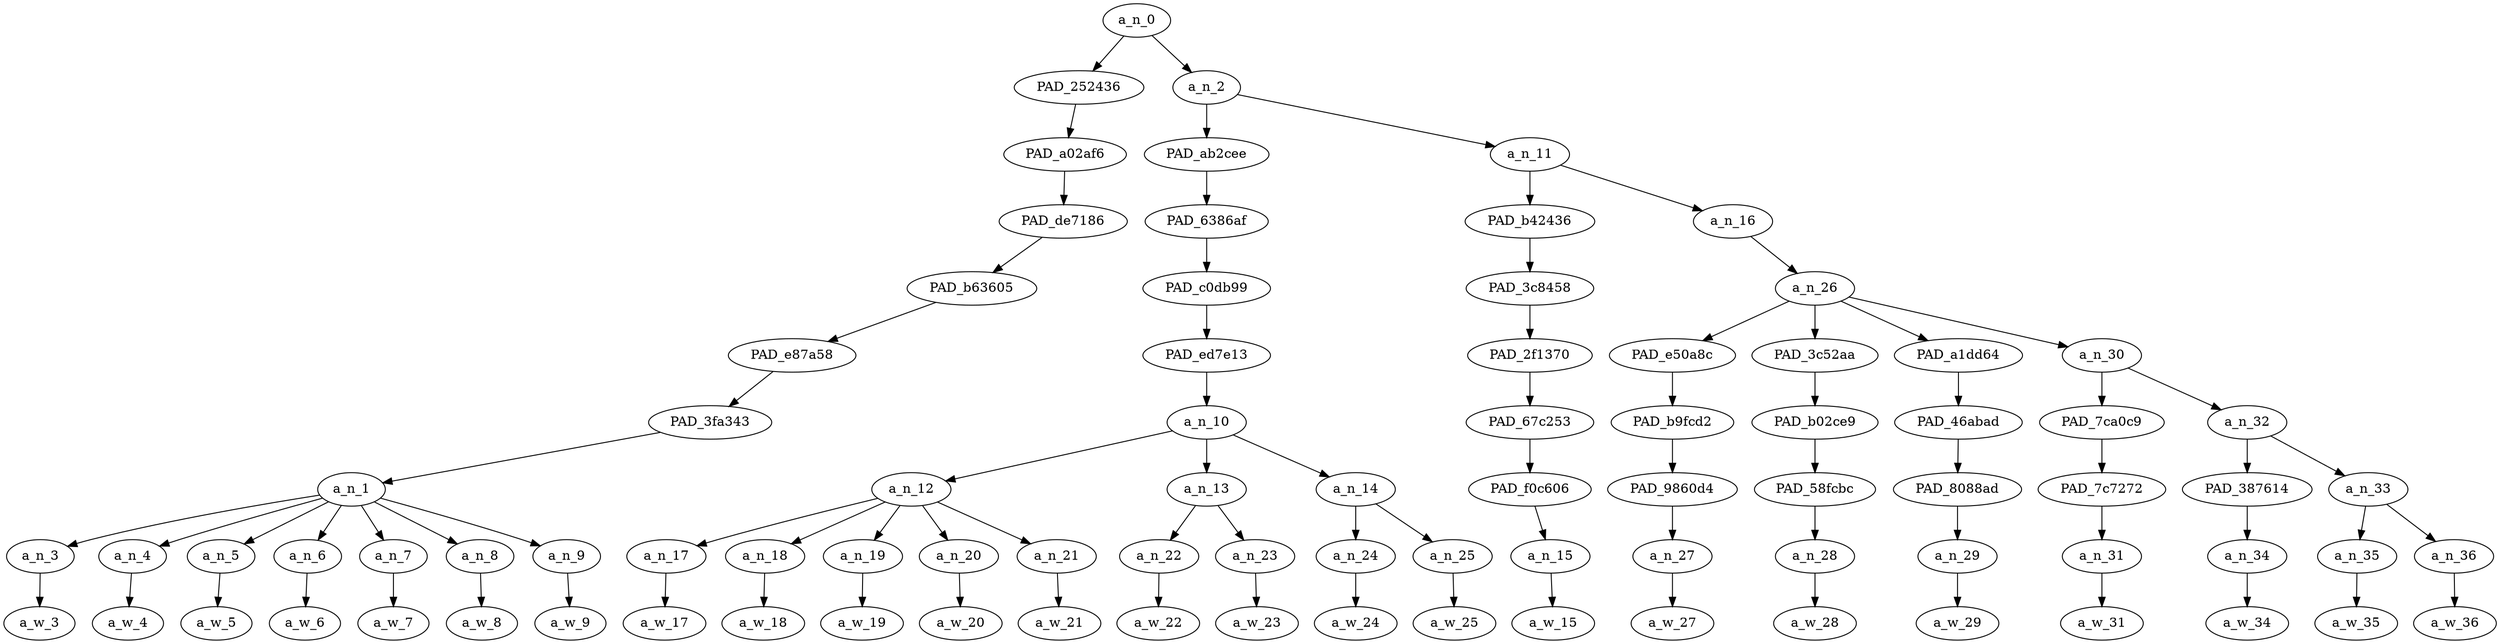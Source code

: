 strict digraph "" {
	a_n_0	[div_dir=1,
		index=0,
		level=9,
		pos="8.84765625,9!",
		text_span="[0, 1, 2, 3, 4, 5, 6, 7, 8, 9, 10, 11, 12, 13, 14, 15, 16, 17, 18, 19, 20, 21, 22, 23]",
		value=1.00000001];
	PAD_252436	[div_dir=1,
		index=0,
		level=8,
		pos="3.0,8!",
		text_span="[0, 1, 2, 3, 4, 5, 6]",
		value=0.47712681];
	a_n_0 -> PAD_252436;
	a_n_2	[div_dir=1,
		index=1,
		level=8,
		pos="14.6953125,8!",
		text_span="[7, 8, 9, 10, 11, 12, 13, 14, 15, 16, 17, 18, 19, 20, 21, 22, 23]",
		value=0.52276875];
	a_n_0 -> a_n_2;
	PAD_a02af6	[div_dir=1,
		index=0,
		level=7,
		pos="3.0,7!",
		text_span="[0, 1, 2, 3, 4, 5, 6]",
		value=0.47712681];
	PAD_252436 -> PAD_a02af6;
	PAD_de7186	[div_dir=1,
		index=0,
		level=6,
		pos="3.0,6!",
		text_span="[0, 1, 2, 3, 4, 5, 6]",
		value=0.47712681];
	PAD_a02af6 -> PAD_de7186;
	PAD_b63605	[div_dir=1,
		index=0,
		level=5,
		pos="3.0,5!",
		text_span="[0, 1, 2, 3, 4, 5, 6]",
		value=0.47712681];
	PAD_de7186 -> PAD_b63605;
	PAD_e87a58	[div_dir=1,
		index=0,
		level=4,
		pos="3.0,4!",
		text_span="[0, 1, 2, 3, 4, 5, 6]",
		value=0.47712681];
	PAD_b63605 -> PAD_e87a58;
	PAD_3fa343	[div_dir=1,
		index=0,
		level=3,
		pos="3.0,3!",
		text_span="[0, 1, 2, 3, 4, 5, 6]",
		value=0.47712681];
	PAD_e87a58 -> PAD_3fa343;
	a_n_1	[div_dir=1,
		index=0,
		level=2,
		pos="3.0,2!",
		text_span="[0, 1, 2, 3, 4, 5, 6]",
		value=0.47712681];
	PAD_3fa343 -> a_n_1;
	a_n_3	[div_dir=-1,
		index=0,
		level=1,
		pos="0.0,1!",
		text_span="[0]",
		value=0.09767268];
	a_n_1 -> a_n_3;
	a_n_4	[div_dir=1,
		index=1,
		level=1,
		pos="1.0,1!",
		text_span="[1]",
		value=0.07851683];
	a_n_1 -> a_n_4;
	a_n_5	[div_dir=1,
		index=2,
		level=1,
		pos="2.0,1!",
		text_span="[2]",
		value=0.08213581];
	a_n_1 -> a_n_5;
	a_n_6	[div_dir=1,
		index=3,
		level=1,
		pos="3.0,1!",
		text_span="[3]",
		value=0.07078939];
	a_n_1 -> a_n_6;
	a_n_7	[div_dir=-1,
		index=4,
		level=1,
		pos="4.0,1!",
		text_span="[4]",
		value=0.05764507];
	a_n_1 -> a_n_7;
	a_n_8	[div_dir=1,
		index=5,
		level=1,
		pos="5.0,1!",
		text_span="[5]",
		value=0.04736339];
	a_n_1 -> a_n_8;
	a_n_9	[div_dir=1,
		index=6,
		level=1,
		pos="6.0,1!",
		text_span="[6]",
		value=0.04280062];
	a_n_1 -> a_n_9;
	a_w_3	[div_dir=0,
		index=0,
		level=0,
		pos="0,0!",
		text_span="[0]",
		value="<user>"];
	a_n_3 -> a_w_3;
	a_w_4	[div_dir=0,
		index=1,
		level=0,
		pos="1,0!",
		text_span="[1]",
		value="<user>1"];
	a_n_4 -> a_w_4;
	a_w_5	[div_dir=0,
		index=2,
		level=0,
		pos="2,0!",
		text_span="[2]",
		value="<user>2"];
	a_n_5 -> a_w_5;
	a_w_6	[div_dir=0,
		index=3,
		level=0,
		pos="3,0!",
		text_span="[3]",
		value="<user>3"];
	a_n_6 -> a_w_6;
	a_w_7	[div_dir=0,
		index=4,
		level=0,
		pos="4,0!",
		text_span="[4]",
		value="<user>4"];
	a_n_7 -> a_w_7;
	a_w_8	[div_dir=0,
		index=5,
		level=0,
		pos="5,0!",
		text_span="[5]",
		value="<user>5"];
	a_n_8 -> a_w_8;
	a_w_9	[div_dir=0,
		index=6,
		level=0,
		pos="6,0!",
		text_span="[6]",
		value=yeah];
	a_n_9 -> a_w_9;
	PAD_ab2cee	[div_dir=-1,
		index=1,
		level=7,
		pos="12.0,7!",
		text_span="[7, 8, 9, 10, 11, 12, 13, 14, 15]",
		value=0.34029270];
	a_n_2 -> PAD_ab2cee;
	a_n_11	[div_dir=1,
		index=2,
		level=7,
		pos="17.390625,7!",
		text_span="[16, 17, 18, 19, 20, 21, 22, 23]",
		value=0.18242677];
	a_n_2 -> a_n_11;
	PAD_6386af	[div_dir=-1,
		index=1,
		level=6,
		pos="12.0,6!",
		text_span="[7, 8, 9, 10, 11, 12, 13, 14, 15]",
		value=0.34029270];
	PAD_ab2cee -> PAD_6386af;
	PAD_c0db99	[div_dir=-1,
		index=1,
		level=5,
		pos="12.0,5!",
		text_span="[7, 8, 9, 10, 11, 12, 13, 14, 15]",
		value=0.34029270];
	PAD_6386af -> PAD_c0db99;
	PAD_ed7e13	[div_dir=-1,
		index=1,
		level=4,
		pos="12.0,4!",
		text_span="[7, 8, 9, 10, 11, 12, 13, 14, 15]",
		value=0.34029270];
	PAD_c0db99 -> PAD_ed7e13;
	a_n_10	[div_dir=-1,
		index=1,
		level=3,
		pos="12.0,3!",
		text_span="[7, 8, 9, 10, 11, 12, 13, 14, 15]",
		value=0.34029270];
	PAD_ed7e13 -> a_n_10;
	a_n_12	[div_dir=1,
		index=1,
		level=2,
		pos="9.0,2!",
		text_span="[7, 8, 9, 10, 11]",
		value=0.23578644];
	a_n_10 -> a_n_12;
	a_n_13	[div_dir=1,
		index=2,
		level=2,
		pos="12.5,2!",
		text_span="[12, 13]",
		value=0.04555636];
	a_n_10 -> a_n_13;
	a_n_14	[div_dir=-1,
		index=3,
		level=2,
		pos="14.5,2!",
		text_span="[14, 15]",
		value=0.05893834];
	a_n_10 -> a_n_14;
	a_n_17	[div_dir=1,
		index=7,
		level=1,
		pos="7.0,1!",
		text_span="[7]",
		value=0.02001136];
	a_n_12 -> a_n_17;
	a_n_18	[div_dir=-1,
		index=8,
		level=1,
		pos="8.0,1!",
		text_span="[8]",
		value=0.02357803];
	a_n_12 -> a_n_18;
	a_n_19	[div_dir=-1,
		index=9,
		level=1,
		pos="9.0,1!",
		text_span="[9]",
		value=0.10171701];
	a_n_12 -> a_n_19;
	a_n_20	[div_dir=1,
		index=10,
		level=1,
		pos="10.0,1!",
		text_span="[10]",
		value=0.06693896];
	a_n_12 -> a_n_20;
	a_n_21	[div_dir=1,
		index=11,
		level=1,
		pos="11.0,1!",
		text_span="[11]",
		value=0.02350681];
	a_n_12 -> a_n_21;
	a_w_17	[div_dir=0,
		index=7,
		level=0,
		pos="7,0!",
		text_span="[7]",
		value=just];
	a_n_17 -> a_w_17;
	a_w_18	[div_dir=0,
		index=8,
		level=0,
		pos="8,0!",
		text_span="[8]",
		value=the];
	a_n_18 -> a_w_18;
	a_w_19	[div_dir=0,
		index=9,
		level=0,
		pos="9,0!",
		text_span="[9]",
		value=backwoods];
	a_n_19 -> a_w_19;
	a_w_20	[div_dir=0,
		index=10,
		level=0,
		pos="10,0!",
		text_span="[10]",
		value=redneck];
	a_n_20 -> a_w_20;
	a_w_21	[div_dir=0,
		index=11,
		level=0,
		pos="11,0!",
		text_span="[11]",
		value=portion];
	a_n_21 -> a_w_21;
	a_n_22	[div_dir=1,
		index=12,
		level=1,
		pos="12.0,1!",
		text_span="[12]",
		value=0.01733965];
	a_n_13 -> a_n_22;
	a_n_23	[div_dir=-1,
		index=13,
		level=1,
		pos="13.0,1!",
		text_span="[13]",
		value=0.02815665];
	a_n_13 -> a_n_23;
	a_w_22	[div_dir=0,
		index=12,
		level=0,
		pos="12,0!",
		text_span="[12]",
		value=of];
	a_n_22 -> a_w_22;
	a_w_23	[div_dir=0,
		index=13,
		level=0,
		pos="13,0!",
		text_span="[13]",
		value=society];
	a_n_23 -> a_w_23;
	a_n_24	[div_dir=1,
		index=14,
		level=1,
		pos="14.0,1!",
		text_span="[14]",
		value=0.01839552];
	a_n_14 -> a_n_24;
	a_n_25	[div_dir=-1,
		index=15,
		level=1,
		pos="15.0,1!",
		text_span="[15]",
		value=0.04038810];
	a_n_14 -> a_n_25;
	a_w_24	[div_dir=0,
		index=14,
		level=0,
		pos="14,0!",
		text_span="[14]",
		value=in];
	a_n_24 -> a_w_24;
	a_w_25	[div_dir=0,
		index=15,
		level=0,
		pos="15,0!",
		text_span="[15]",
		value=oklahoma];
	a_n_25 -> a_w_25;
	PAD_b42436	[div_dir=1,
		index=2,
		level=6,
		pos="16.0,6!",
		text_span="[16]",
		value=0.01643001];
	a_n_11 -> PAD_b42436;
	a_n_16	[div_dir=1,
		index=3,
		level=6,
		pos="18.78125,6!",
		text_span="[17, 18, 19, 20, 21, 22, 23]",
		value=0.16590783];
	a_n_11 -> a_n_16;
	PAD_3c8458	[div_dir=1,
		index=2,
		level=5,
		pos="16.0,5!",
		text_span="[16]",
		value=0.01643001];
	PAD_b42436 -> PAD_3c8458;
	PAD_2f1370	[div_dir=1,
		index=2,
		level=4,
		pos="16.0,4!",
		text_span="[16]",
		value=0.01643001];
	PAD_3c8458 -> PAD_2f1370;
	PAD_67c253	[div_dir=1,
		index=2,
		level=3,
		pos="16.0,3!",
		text_span="[16]",
		value=0.01643001];
	PAD_2f1370 -> PAD_67c253;
	PAD_f0c606	[div_dir=1,
		index=4,
		level=2,
		pos="16.0,2!",
		text_span="[16]",
		value=0.01643001];
	PAD_67c253 -> PAD_f0c606;
	a_n_15	[div_dir=1,
		index=16,
		level=1,
		pos="16.0,1!",
		text_span="[16]",
		value=0.01643001];
	PAD_f0c606 -> a_n_15;
	a_w_15	[div_dir=0,
		index=16,
		level=0,
		pos="16,0!",
		text_span="[16]",
		value=that];
	a_n_15 -> a_w_15;
	a_n_26	[div_dir=1,
		index=3,
		level=5,
		pos="18.78125,5!",
		text_span="[17, 18, 19, 20, 21, 22, 23]",
		value=0.16583079];
	a_n_16 -> a_n_26;
	PAD_e50a8c	[div_dir=1,
		index=3,
		level=4,
		pos="17.0,4!",
		text_span="[17]",
		value=0.01475209];
	a_n_26 -> PAD_e50a8c;
	PAD_3c52aa	[div_dir=1,
		index=4,
		level=4,
		pos="18.0,4!",
		text_span="[18]",
		value=0.01375756];
	a_n_26 -> PAD_3c52aa;
	PAD_a1dd64	[div_dir=1,
		index=5,
		level=4,
		pos="19.0,4!",
		text_span="[19]",
		value=0.01416875];
	a_n_26 -> PAD_a1dd64;
	a_n_30	[div_dir=1,
		index=6,
		level=4,
		pos="21.125,4!",
		text_span="[20, 21, 22, 23]",
		value=0.12307535];
	a_n_26 -> a_n_30;
	PAD_b9fcd2	[div_dir=1,
		index=3,
		level=3,
		pos="17.0,3!",
		text_span="[17]",
		value=0.01475209];
	PAD_e50a8c -> PAD_b9fcd2;
	PAD_9860d4	[div_dir=1,
		index=5,
		level=2,
		pos="17.0,2!",
		text_span="[17]",
		value=0.01475209];
	PAD_b9fcd2 -> PAD_9860d4;
	a_n_27	[div_dir=1,
		index=17,
		level=1,
		pos="17.0,1!",
		text_span="[17]",
		value=0.01475209];
	PAD_9860d4 -> a_n_27;
	a_w_27	[div_dir=0,
		index=17,
		level=0,
		pos="17,0!",
		text_span="[17]",
		value=does];
	a_n_27 -> a_w_27;
	PAD_b02ce9	[div_dir=1,
		index=4,
		level=3,
		pos="18.0,3!",
		text_span="[18]",
		value=0.01375756];
	PAD_3c52aa -> PAD_b02ce9;
	PAD_58fcbc	[div_dir=1,
		index=6,
		level=2,
		pos="18.0,2!",
		text_span="[18]",
		value=0.01375756];
	PAD_b02ce9 -> PAD_58fcbc;
	a_n_28	[div_dir=1,
		index=18,
		level=1,
		pos="18.0,1!",
		text_span="[18]",
		value=0.01375756];
	PAD_58fcbc -> a_n_28;
	a_w_28	[div_dir=0,
		index=18,
		level=0,
		pos="18,0!",
		text_span="[18]",
		value=not];
	a_n_28 -> a_w_28;
	PAD_46abad	[div_dir=1,
		index=5,
		level=3,
		pos="19.0,3!",
		text_span="[19]",
		value=0.01416875];
	PAD_a1dd64 -> PAD_46abad;
	PAD_8088ad	[div_dir=1,
		index=7,
		level=2,
		pos="19.0,2!",
		text_span="[19]",
		value=0.01416875];
	PAD_46abad -> PAD_8088ad;
	a_n_29	[div_dir=1,
		index=19,
		level=1,
		pos="19.0,1!",
		text_span="[19]",
		value=0.01416875];
	PAD_8088ad -> a_n_29;
	a_w_29	[div_dir=0,
		index=19,
		level=0,
		pos="19,0!",
		text_span="[19]",
		value=even];
	a_n_29 -> a_w_29;
	PAD_7ca0c9	[div_dir=1,
		index=6,
		level=3,
		pos="20.0,3!",
		text_span="[20]",
		value=0.01943974];
	a_n_30 -> PAD_7ca0c9;
	a_n_32	[div_dir=1,
		index=7,
		level=3,
		pos="22.25,3!",
		text_span="[21, 22, 23]",
		value=0.10361629];
	a_n_30 -> a_n_32;
	PAD_7c7272	[div_dir=1,
		index=8,
		level=2,
		pos="20.0,2!",
		text_span="[20]",
		value=0.01943974];
	PAD_7ca0c9 -> PAD_7c7272;
	a_n_31	[div_dir=1,
		index=20,
		level=1,
		pos="20.0,1!",
		text_span="[20]",
		value=0.01943974];
	PAD_7c7272 -> a_n_31;
	a_w_31	[div_dir=0,
		index=20,
		level=0,
		pos="20,0!",
		text_span="[20]",
		value=know];
	a_n_31 -> a_w_31;
	PAD_387614	[div_dir=1,
		index=10,
		level=2,
		pos="23.0,2!",
		text_span="[23]",
		value=0.03227165];
	a_n_32 -> PAD_387614;
	a_n_33	[div_dir=-1,
		index=9,
		level=2,
		pos="21.5,2!",
		text_span="[21, 22]",
		value=0.07133289];
	a_n_32 -> a_n_33;
	a_n_34	[div_dir=1,
		index=23,
		level=1,
		pos="23.0,1!",
		text_span="[23]",
		value=0.03227165];
	PAD_387614 -> a_n_34;
	a_w_34	[div_dir=0,
		index=23,
		level=0,
		pos="23,0!",
		text_span="[23]",
		value=exist];
	a_n_34 -> a_w_34;
	a_n_35	[div_dir=1,
		index=21,
		level=1,
		pos="21.0,1!",
		text_span="[21]",
		value=0.02260136];
	a_n_33 -> a_n_35;
	a_n_36	[div_dir=-1,
		index=22,
		level=1,
		pos="22.0,1!",
		text_span="[22]",
		value=0.04872577];
	a_n_33 -> a_n_36;
	a_w_35	[div_dir=0,
		index=21,
		level=0,
		pos="21,0!",
		text_span="[21]",
		value=other];
	a_n_35 -> a_w_35;
	a_w_36	[div_dir=0,
		index=22,
		level=0,
		pos="22,0!",
		text_span="[22]",
		value=sports];
	a_n_36 -> a_w_36;
}
